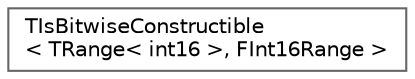 digraph "Graphical Class Hierarchy"
{
 // INTERACTIVE_SVG=YES
 // LATEX_PDF_SIZE
  bgcolor="transparent";
  edge [fontname=Helvetica,fontsize=10,labelfontname=Helvetica,labelfontsize=10];
  node [fontname=Helvetica,fontsize=10,shape=box,height=0.2,width=0.4];
  rankdir="LR";
  Node0 [id="Node000000",label="TIsBitwiseConstructible\l\< TRange\< int16 \>, FInt16Range \>",height=0.2,width=0.4,color="grey40", fillcolor="white", style="filled",URL="$d1/d1e/structTIsBitwiseConstructible_3_01TRange_3_01int16_01_4_00_01FInt16Range_01_4.html",tooltip=" "];
}
